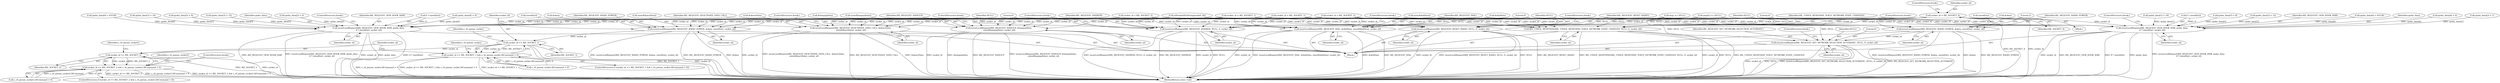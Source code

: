 digraph "0_Android_cd5f15f588a5d27e99ba12f057245bfe507f8c42@API" {
"1000359" [label="(Call,socket_id = RIL_SOCKET_4)"];
"1000377" [label="(Call,issueLocalRequest(RIL_REQUEST_RESET_RADIO, NULL, 0, socket_id))"];
"1000389" [label="(Call,issueLocalRequest(RIL_REQUEST_RADIO_POWER, &data, sizeof(int), socket_id))"];
"1000398" [label="(Call,socket_id == RIL_SOCKET_1)"];
"1000397" [label="(Call,socket_id == RIL_SOCKET_1 && s_ril_param_socket.fdCommand > 0)"];
"1000420" [label="(Call,socket_id == RIL_SOCKET_2)"];
"1000419" [label="(Call,socket_id == RIL_SOCKET_2 && s_ril_param_socket2.fdCommand > 0)"];
"1000443" [label="(Call,RIL_UNSOL_RESPONSE(RIL_UNSOL_RESPONSE_VOICE_NETWORK_STATE_CHANGED, NULL, 0, socket_id))"];
"1000482" [label="(Call,issueLocalRequest(RIL_REQUEST_OEM_HOOK_RAW, qxdm_data,\n 6 * sizeof(int), socket_id))"];
"1000524" [label="(Call,issueLocalRequest(RIL_REQUEST_OEM_HOOK_RAW, qxdm_data,\n 6 * sizeof(int), socket_id))"];
"1000539" [label="(Call,issueLocalRequest(RIL_REQUEST_RADIO_POWER, &data, sizeof(int), socket_id))"];
"1000548" [label="(Call,issueLocalRequest(RIL_REQUEST_SET_NETWORK_SELECTION_AUTOMATIC, NULL, 0, socket_id))"];
"1000557" [label="(Call,issueLocalRequest(RIL_REQUEST_DEACTIVATE_DATA_CALL, &deactData,\n sizeof(deactData), socket_id))"];
"1000596" [label="(Call,issueLocalRequest(RIL_REQUEST_DIAL, &dialData, sizeof(dialData), socket_id))"];
"1000607" [label="(Call,issueLocalRequest(RIL_REQUEST_ANSWER, NULL, 0, socket_id))"];
"1000616" [label="(Call,issueLocalRequest(RIL_REQUEST_HANGUP, &hangupData,\n sizeof(hangupData), socket_id))"];
"1000596" [label="(Call,issueLocalRequest(RIL_REQUEST_DIAL, &dialData, sizeof(dialData), socket_id))"];
"1000541" [label="(Call,&data)"];
"1000603" [label="(ControlStructure,break;)"];
"1000482" [label="(Call,issueLocalRequest(RIL_REQUEST_OEM_HOOK_RAW, qxdm_data,\n 6 * sizeof(int), socket_id))"];
"1000494" [label="(Call,qxdm_data[0] = 65536)"];
"1000452" [label="(Call,qxdm_data[0] = 65536)"];
"1000547" [label="(Literal,2)"];
"1000484" [label="(Identifier,qxdm_data)"];
"1000489" [label="(Identifier,socket_id)"];
"1000344" [label="(Call,socket_id = RIL_SOCKET_1)"];
"1000540" [label="(Identifier,RIL_REQUEST_RADIO_POWER)"];
"1000524" [label="(Call,issueLocalRequest(RIL_REQUEST_OEM_HOOK_RAW, qxdm_data,\n 6 * sizeof(int), socket_id))"];
"1000543" [label="(Call,sizeof(int))"];
"1000602" [label="(Identifier,socket_id)"];
"1000545" [label="(Identifier,socket_id)"];
"1000609" [label="(Identifier,NULL)"];
"1000499" [label="(Call,qxdm_data[1] = 16)"];
"1000618" [label="(Call,&hangupData)"];
"1000612" [label="(ControlStructure,break;)"];
"1000472" [label="(Call,qxdm_data[4] = 0)"];
"1000422" [label="(Identifier,RIL_SOCKET_2)"];
"1000620" [label="(Call,sizeof(hangupData))"];
"1000561" [label="(Call,sizeof(deactData))"];
"1000550" [label="(Identifier,NULL)"];
"1000616" [label="(Call,issueLocalRequest(RIL_REQUEST_HANGUP, &hangupData,\n sizeof(hangupData), socket_id))"];
"1000381" [label="(Identifier,socket_id)"];
"1000146" [label="(Call,rilSocketIdToString(socket_id))"];
"1000377" [label="(Call,issueLocalRequest(RIL_REQUEST_RESET_RADIO, NULL, 0, socket_id))"];
"1000445" [label="(Identifier,NULL)"];
"1000403" [label="(Identifier,s_ril_param_socket)"];
"1000393" [label="(Call,sizeof(int))"];
"1000446" [label="(Literal,0)"];
"1000398" [label="(Call,socket_id == RIL_SOCKET_1)"];
"1000419" [label="(Call,socket_id == RIL_SOCKET_2 && s_ril_param_socket2.fdCommand > 0)"];
"1000519" [label="(Call,qxdm_data[5] = 8)"];
"1000509" [label="(Call,qxdm_data[3] = 32)"];
"1000203" [label="(Call,args == NULL)"];
"1000551" [label="(Literal,0)"];
"1000462" [label="(Call,qxdm_data[2] = 1)"];
"1000633" [label="(MethodReturn,static void)"];
"1000607" [label="(Call,issueLocalRequest(RIL_REQUEST_ANSWER, NULL, 0, socket_id))"];
"1000617" [label="(Identifier,RIL_REQUEST_HANGUP)"];
"1000490" [label="(ControlStructure,break;)"];
"1000600" [label="(Call,sizeof(dialData))"];
"1000526" [label="(Identifier,qxdm_data)"];
"1000504" [label="(Call,qxdm_data[2] = 0)"];
"1000611" [label="(Identifier,socket_id)"];
"1000532" [label="(ControlStructure,break;)"];
"1000389" [label="(Call,issueLocalRequest(RIL_REQUEST_RADIO_POWER, &data, sizeof(int), socket_id))"];
"1000397" [label="(Call,socket_id == RIL_SOCKET_1 && s_ril_param_socket.fdCommand > 0)"];
"1000558" [label="(Identifier,RIL_REQUEST_DEACTIVATE_DATA_CALL)"];
"1000380" [label="(Literal,0)"];
"1000395" [label="(Identifier,socket_id)"];
"1000563" [label="(Identifier,socket_id)"];
"1000457" [label="(Call,qxdm_data[1] = 16)"];
"1000444" [label="(Identifier,RIL_UNSOL_RESPONSE_VOICE_NETWORK_STATE_CHANGED)"];
"1000622" [label="(Identifier,socket_id)"];
"1000364" [label="(Call,socket_id = RIL_SOCKET_1)"];
"1000418" [label="(ControlStructure,if (socket_id == RIL_SOCKET_2 && s_ril_param_socket2.fdCommand > 0))"];
"1000362" [label="(ControlStructure,break;)"];
"1000379" [label="(Identifier,NULL)"];
"1000400" [label="(Identifier,RIL_SOCKET_1)"];
"1000391" [label="(Call,&data)"];
"1000549" [label="(Identifier,RIL_REQUEST_SET_NETWORK_SELECTION_AUTOMATIC)"];
"1000548" [label="(Call,issueLocalRequest(RIL_REQUEST_SET_NETWORK_SELECTION_AUTOMATIC, NULL, 0, socket_id))"];
"1000539" [label="(Call,issueLocalRequest(RIL_REQUEST_RADIO_POWER, &data, sizeof(int), socket_id))"];
"1000623" [label="(ControlStructure,break;)"];
"1000360" [label="(Identifier,socket_id)"];
"1000423" [label="(Call,s_ril_param_socket2.fdCommand > 0)"];
"1000420" [label="(Call,socket_id == RIL_SOCKET_2)"];
"1000431" [label="(Identifier,s_ril_param_socket2)"];
"1000382" [label="(ControlStructure,break;)"];
"1000399" [label="(Identifier,socket_id)"];
"1000608" [label="(Identifier,RIL_REQUEST_ANSWER)"];
"1000390" [label="(Identifier,RIL_REQUEST_RADIO_POWER)"];
"1000349" [label="(Call,socket_id = RIL_SOCKET_2)"];
"1000531" [label="(Identifier,socket_id)"];
"1000401" [label="(Call,s_ril_param_socket.fdCommand > 0)"];
"1000597" [label="(Identifier,RIL_REQUEST_DIAL)"];
"1000373" [label="(Block,)"];
"1000525" [label="(Identifier,RIL_REQUEST_OEM_HOOK_RAW)"];
"1000559" [label="(Call,&deactData)"];
"1000598" [label="(Call,&dialData)"];
"1000274" [label="(Call,args[i] == NULL)"];
"1000485" [label="(Call,6 * sizeof(int))"];
"1000448" [label="(ControlStructure,break;)"];
"1000553" [label="(ControlStructure,break;)"];
"1000527" [label="(Call,6 * sizeof(int))"];
"1000514" [label="(Call,qxdm_data[4] = 0)"];
"1000361" [label="(Identifier,RIL_SOCKET_4)"];
"1000564" [label="(ControlStructure,break;)"];
"1000354" [label="(Call,socket_id = RIL_SOCKET_3)"];
"1000425" [label="(Identifier,s_ril_param_socket2)"];
"1000447" [label="(Identifier,socket_id)"];
"1000342" [label="(Block,)"];
"1000610" [label="(Literal,0)"];
"1000557" [label="(Call,issueLocalRequest(RIL_REQUEST_DEACTIVATE_DATA_CALL, &deactData,\n sizeof(deactData), socket_id))"];
"1000477" [label="(Call,qxdm_data[5] = 8)"];
"1000396" [label="(ControlStructure,if (socket_id == RIL_SOCKET_1 && s_ril_param_socket.fdCommand > 0))"];
"1000467" [label="(Call,qxdm_data[3] = 32)"];
"1000483" [label="(Identifier,RIL_REQUEST_OEM_HOOK_RAW)"];
"1000552" [label="(Identifier,socket_id)"];
"1000359" [label="(Call,socket_id = RIL_SOCKET_4)"];
"1000439" [label="(ControlStructure,break;)"];
"1000378" [label="(Identifier,RIL_REQUEST_RESET_RADIO)"];
"1000409" [label="(Identifier,s_ril_param_socket)"];
"1000421" [label="(Identifier,socket_id)"];
"1000443" [label="(Call,RIL_UNSOL_RESPONSE(RIL_UNSOL_RESPONSE_VOICE_NETWORK_STATE_CHANGED, NULL, 0, socket_id))"];
"1000359" -> "1000342"  [label="AST: "];
"1000359" -> "1000361"  [label="CFG: "];
"1000360" -> "1000359"  [label="AST: "];
"1000361" -> "1000359"  [label="AST: "];
"1000362" -> "1000359"  [label="CFG: "];
"1000359" -> "1000633"  [label="DDG: RIL_SOCKET_4"];
"1000359" -> "1000633"  [label="DDG: socket_id"];
"1000359" -> "1000377"  [label="DDG: socket_id"];
"1000359" -> "1000389"  [label="DDG: socket_id"];
"1000359" -> "1000443"  [label="DDG: socket_id"];
"1000359" -> "1000482"  [label="DDG: socket_id"];
"1000359" -> "1000524"  [label="DDG: socket_id"];
"1000359" -> "1000539"  [label="DDG: socket_id"];
"1000359" -> "1000557"  [label="DDG: socket_id"];
"1000359" -> "1000596"  [label="DDG: socket_id"];
"1000359" -> "1000607"  [label="DDG: socket_id"];
"1000359" -> "1000616"  [label="DDG: socket_id"];
"1000377" -> "1000373"  [label="AST: "];
"1000377" -> "1000381"  [label="CFG: "];
"1000378" -> "1000377"  [label="AST: "];
"1000379" -> "1000377"  [label="AST: "];
"1000380" -> "1000377"  [label="AST: "];
"1000381" -> "1000377"  [label="AST: "];
"1000382" -> "1000377"  [label="CFG: "];
"1000377" -> "1000633"  [label="DDG: issueLocalRequest(RIL_REQUEST_RESET_RADIO, NULL, 0, socket_id)"];
"1000377" -> "1000633"  [label="DDG: NULL"];
"1000377" -> "1000633"  [label="DDG: RIL_REQUEST_RESET_RADIO"];
"1000377" -> "1000633"  [label="DDG: socket_id"];
"1000274" -> "1000377"  [label="DDG: NULL"];
"1000203" -> "1000377"  [label="DDG: NULL"];
"1000364" -> "1000377"  [label="DDG: socket_id"];
"1000349" -> "1000377"  [label="DDG: socket_id"];
"1000344" -> "1000377"  [label="DDG: socket_id"];
"1000146" -> "1000377"  [label="DDG: socket_id"];
"1000354" -> "1000377"  [label="DDG: socket_id"];
"1000389" -> "1000373"  [label="AST: "];
"1000389" -> "1000395"  [label="CFG: "];
"1000390" -> "1000389"  [label="AST: "];
"1000391" -> "1000389"  [label="AST: "];
"1000393" -> "1000389"  [label="AST: "];
"1000395" -> "1000389"  [label="AST: "];
"1000399" -> "1000389"  [label="CFG: "];
"1000389" -> "1000633"  [label="DDG: issueLocalRequest(RIL_REQUEST_RADIO_POWER, &data, sizeof(int), socket_id)"];
"1000389" -> "1000633"  [label="DDG: RIL_REQUEST_RADIO_POWER"];
"1000389" -> "1000633"  [label="DDG: &data"];
"1000364" -> "1000389"  [label="DDG: socket_id"];
"1000349" -> "1000389"  [label="DDG: socket_id"];
"1000344" -> "1000389"  [label="DDG: socket_id"];
"1000146" -> "1000389"  [label="DDG: socket_id"];
"1000354" -> "1000389"  [label="DDG: socket_id"];
"1000389" -> "1000398"  [label="DDG: socket_id"];
"1000398" -> "1000397"  [label="AST: "];
"1000398" -> "1000400"  [label="CFG: "];
"1000399" -> "1000398"  [label="AST: "];
"1000400" -> "1000398"  [label="AST: "];
"1000403" -> "1000398"  [label="CFG: "];
"1000397" -> "1000398"  [label="CFG: "];
"1000398" -> "1000633"  [label="DDG: RIL_SOCKET_1"];
"1000398" -> "1000633"  [label="DDG: socket_id"];
"1000398" -> "1000397"  [label="DDG: socket_id"];
"1000398" -> "1000397"  [label="DDG: RIL_SOCKET_1"];
"1000398" -> "1000420"  [label="DDG: socket_id"];
"1000397" -> "1000396"  [label="AST: "];
"1000397" -> "1000401"  [label="CFG: "];
"1000401" -> "1000397"  [label="AST: "];
"1000409" -> "1000397"  [label="CFG: "];
"1000421" -> "1000397"  [label="CFG: "];
"1000397" -> "1000633"  [label="DDG: socket_id == RIL_SOCKET_1 && s_ril_param_socket.fdCommand > 0"];
"1000397" -> "1000633"  [label="DDG: socket_id == RIL_SOCKET_1"];
"1000397" -> "1000633"  [label="DDG: s_ril_param_socket.fdCommand > 0"];
"1000401" -> "1000397"  [label="DDG: s_ril_param_socket.fdCommand"];
"1000401" -> "1000397"  [label="DDG: 0"];
"1000420" -> "1000419"  [label="AST: "];
"1000420" -> "1000422"  [label="CFG: "];
"1000421" -> "1000420"  [label="AST: "];
"1000422" -> "1000420"  [label="AST: "];
"1000425" -> "1000420"  [label="CFG: "];
"1000419" -> "1000420"  [label="CFG: "];
"1000420" -> "1000633"  [label="DDG: RIL_SOCKET_2"];
"1000420" -> "1000633"  [label="DDG: socket_id"];
"1000420" -> "1000419"  [label="DDG: socket_id"];
"1000420" -> "1000419"  [label="DDG: RIL_SOCKET_2"];
"1000419" -> "1000418"  [label="AST: "];
"1000419" -> "1000423"  [label="CFG: "];
"1000423" -> "1000419"  [label="AST: "];
"1000431" -> "1000419"  [label="CFG: "];
"1000439" -> "1000419"  [label="CFG: "];
"1000419" -> "1000633"  [label="DDG: socket_id == RIL_SOCKET_2"];
"1000419" -> "1000633"  [label="DDG: s_ril_param_socket2.fdCommand > 0"];
"1000419" -> "1000633"  [label="DDG: socket_id == RIL_SOCKET_2 && s_ril_param_socket2.fdCommand > 0"];
"1000423" -> "1000419"  [label="DDG: s_ril_param_socket2.fdCommand"];
"1000423" -> "1000419"  [label="DDG: 0"];
"1000443" -> "1000373"  [label="AST: "];
"1000443" -> "1000447"  [label="CFG: "];
"1000444" -> "1000443"  [label="AST: "];
"1000445" -> "1000443"  [label="AST: "];
"1000446" -> "1000443"  [label="AST: "];
"1000447" -> "1000443"  [label="AST: "];
"1000448" -> "1000443"  [label="CFG: "];
"1000443" -> "1000633"  [label="DDG: RIL_UNSOL_RESPONSE(RIL_UNSOL_RESPONSE_VOICE_NETWORK_STATE_CHANGED, NULL, 0, socket_id)"];
"1000443" -> "1000633"  [label="DDG: socket_id"];
"1000443" -> "1000633"  [label="DDG: NULL"];
"1000443" -> "1000633"  [label="DDG: RIL_UNSOL_RESPONSE_VOICE_NETWORK_STATE_CHANGED"];
"1000274" -> "1000443"  [label="DDG: NULL"];
"1000203" -> "1000443"  [label="DDG: NULL"];
"1000364" -> "1000443"  [label="DDG: socket_id"];
"1000349" -> "1000443"  [label="DDG: socket_id"];
"1000344" -> "1000443"  [label="DDG: socket_id"];
"1000146" -> "1000443"  [label="DDG: socket_id"];
"1000354" -> "1000443"  [label="DDG: socket_id"];
"1000482" -> "1000373"  [label="AST: "];
"1000482" -> "1000489"  [label="CFG: "];
"1000483" -> "1000482"  [label="AST: "];
"1000484" -> "1000482"  [label="AST: "];
"1000485" -> "1000482"  [label="AST: "];
"1000489" -> "1000482"  [label="AST: "];
"1000490" -> "1000482"  [label="CFG: "];
"1000482" -> "1000633"  [label="DDG: socket_id"];
"1000482" -> "1000633"  [label="DDG: RIL_REQUEST_OEM_HOOK_RAW"];
"1000482" -> "1000633"  [label="DDG: 6 * sizeof(int)"];
"1000482" -> "1000633"  [label="DDG: qxdm_data"];
"1000482" -> "1000633"  [label="DDG: issueLocalRequest(RIL_REQUEST_OEM_HOOK_RAW, qxdm_data,\n 6 * sizeof(int), socket_id)"];
"1000467" -> "1000482"  [label="DDG: qxdm_data[3]"];
"1000462" -> "1000482"  [label="DDG: qxdm_data[2]"];
"1000452" -> "1000482"  [label="DDG: qxdm_data[0]"];
"1000472" -> "1000482"  [label="DDG: qxdm_data[4]"];
"1000457" -> "1000482"  [label="DDG: qxdm_data[1]"];
"1000477" -> "1000482"  [label="DDG: qxdm_data[5]"];
"1000485" -> "1000482"  [label="DDG: 6"];
"1000364" -> "1000482"  [label="DDG: socket_id"];
"1000349" -> "1000482"  [label="DDG: socket_id"];
"1000344" -> "1000482"  [label="DDG: socket_id"];
"1000146" -> "1000482"  [label="DDG: socket_id"];
"1000354" -> "1000482"  [label="DDG: socket_id"];
"1000524" -> "1000373"  [label="AST: "];
"1000524" -> "1000531"  [label="CFG: "];
"1000525" -> "1000524"  [label="AST: "];
"1000526" -> "1000524"  [label="AST: "];
"1000527" -> "1000524"  [label="AST: "];
"1000531" -> "1000524"  [label="AST: "];
"1000532" -> "1000524"  [label="CFG: "];
"1000524" -> "1000633"  [label="DDG: RIL_REQUEST_OEM_HOOK_RAW"];
"1000524" -> "1000633"  [label="DDG: issueLocalRequest(RIL_REQUEST_OEM_HOOK_RAW, qxdm_data,\n 6 * sizeof(int), socket_id)"];
"1000524" -> "1000633"  [label="DDG: socket_id"];
"1000524" -> "1000633"  [label="DDG: qxdm_data"];
"1000524" -> "1000633"  [label="DDG: 6 * sizeof(int)"];
"1000519" -> "1000524"  [label="DDG: qxdm_data[5]"];
"1000514" -> "1000524"  [label="DDG: qxdm_data[4]"];
"1000494" -> "1000524"  [label="DDG: qxdm_data[0]"];
"1000499" -> "1000524"  [label="DDG: qxdm_data[1]"];
"1000504" -> "1000524"  [label="DDG: qxdm_data[2]"];
"1000509" -> "1000524"  [label="DDG: qxdm_data[3]"];
"1000527" -> "1000524"  [label="DDG: 6"];
"1000364" -> "1000524"  [label="DDG: socket_id"];
"1000349" -> "1000524"  [label="DDG: socket_id"];
"1000344" -> "1000524"  [label="DDG: socket_id"];
"1000146" -> "1000524"  [label="DDG: socket_id"];
"1000354" -> "1000524"  [label="DDG: socket_id"];
"1000539" -> "1000373"  [label="AST: "];
"1000539" -> "1000545"  [label="CFG: "];
"1000540" -> "1000539"  [label="AST: "];
"1000541" -> "1000539"  [label="AST: "];
"1000543" -> "1000539"  [label="AST: "];
"1000545" -> "1000539"  [label="AST: "];
"1000547" -> "1000539"  [label="CFG: "];
"1000539" -> "1000633"  [label="DDG: RIL_REQUEST_RADIO_POWER"];
"1000539" -> "1000633"  [label="DDG: issueLocalRequest(RIL_REQUEST_RADIO_POWER, &data, sizeof(int), socket_id)"];
"1000539" -> "1000633"  [label="DDG: &data"];
"1000364" -> "1000539"  [label="DDG: socket_id"];
"1000349" -> "1000539"  [label="DDG: socket_id"];
"1000344" -> "1000539"  [label="DDG: socket_id"];
"1000146" -> "1000539"  [label="DDG: socket_id"];
"1000354" -> "1000539"  [label="DDG: socket_id"];
"1000539" -> "1000548"  [label="DDG: socket_id"];
"1000548" -> "1000373"  [label="AST: "];
"1000548" -> "1000552"  [label="CFG: "];
"1000549" -> "1000548"  [label="AST: "];
"1000550" -> "1000548"  [label="AST: "];
"1000551" -> "1000548"  [label="AST: "];
"1000552" -> "1000548"  [label="AST: "];
"1000553" -> "1000548"  [label="CFG: "];
"1000548" -> "1000633"  [label="DDG: NULL"];
"1000548" -> "1000633"  [label="DDG: issueLocalRequest(RIL_REQUEST_SET_NETWORK_SELECTION_AUTOMATIC, NULL, 0, socket_id)"];
"1000548" -> "1000633"  [label="DDG: RIL_REQUEST_SET_NETWORK_SELECTION_AUTOMATIC"];
"1000548" -> "1000633"  [label="DDG: socket_id"];
"1000274" -> "1000548"  [label="DDG: NULL"];
"1000203" -> "1000548"  [label="DDG: NULL"];
"1000557" -> "1000373"  [label="AST: "];
"1000557" -> "1000563"  [label="CFG: "];
"1000558" -> "1000557"  [label="AST: "];
"1000559" -> "1000557"  [label="AST: "];
"1000561" -> "1000557"  [label="AST: "];
"1000563" -> "1000557"  [label="AST: "];
"1000564" -> "1000557"  [label="CFG: "];
"1000557" -> "1000633"  [label="DDG: socket_id"];
"1000557" -> "1000633"  [label="DDG: issueLocalRequest(RIL_REQUEST_DEACTIVATE_DATA_CALL, &deactData,\n sizeof(deactData), socket_id)"];
"1000557" -> "1000633"  [label="DDG: RIL_REQUEST_DEACTIVATE_DATA_CALL"];
"1000557" -> "1000633"  [label="DDG: &deactData"];
"1000364" -> "1000557"  [label="DDG: socket_id"];
"1000349" -> "1000557"  [label="DDG: socket_id"];
"1000344" -> "1000557"  [label="DDG: socket_id"];
"1000146" -> "1000557"  [label="DDG: socket_id"];
"1000354" -> "1000557"  [label="DDG: socket_id"];
"1000596" -> "1000373"  [label="AST: "];
"1000596" -> "1000602"  [label="CFG: "];
"1000597" -> "1000596"  [label="AST: "];
"1000598" -> "1000596"  [label="AST: "];
"1000600" -> "1000596"  [label="AST: "];
"1000602" -> "1000596"  [label="AST: "];
"1000603" -> "1000596"  [label="CFG: "];
"1000596" -> "1000633"  [label="DDG: &dialData"];
"1000596" -> "1000633"  [label="DDG: RIL_REQUEST_DIAL"];
"1000596" -> "1000633"  [label="DDG: socket_id"];
"1000596" -> "1000633"  [label="DDG: issueLocalRequest(RIL_REQUEST_DIAL, &dialData, sizeof(dialData), socket_id)"];
"1000364" -> "1000596"  [label="DDG: socket_id"];
"1000349" -> "1000596"  [label="DDG: socket_id"];
"1000344" -> "1000596"  [label="DDG: socket_id"];
"1000146" -> "1000596"  [label="DDG: socket_id"];
"1000354" -> "1000596"  [label="DDG: socket_id"];
"1000607" -> "1000373"  [label="AST: "];
"1000607" -> "1000611"  [label="CFG: "];
"1000608" -> "1000607"  [label="AST: "];
"1000609" -> "1000607"  [label="AST: "];
"1000610" -> "1000607"  [label="AST: "];
"1000611" -> "1000607"  [label="AST: "];
"1000612" -> "1000607"  [label="CFG: "];
"1000607" -> "1000633"  [label="DDG: issueLocalRequest(RIL_REQUEST_ANSWER, NULL, 0, socket_id)"];
"1000607" -> "1000633"  [label="DDG: RIL_REQUEST_ANSWER"];
"1000607" -> "1000633"  [label="DDG: socket_id"];
"1000607" -> "1000633"  [label="DDG: NULL"];
"1000274" -> "1000607"  [label="DDG: NULL"];
"1000203" -> "1000607"  [label="DDG: NULL"];
"1000364" -> "1000607"  [label="DDG: socket_id"];
"1000349" -> "1000607"  [label="DDG: socket_id"];
"1000344" -> "1000607"  [label="DDG: socket_id"];
"1000146" -> "1000607"  [label="DDG: socket_id"];
"1000354" -> "1000607"  [label="DDG: socket_id"];
"1000616" -> "1000373"  [label="AST: "];
"1000616" -> "1000622"  [label="CFG: "];
"1000617" -> "1000616"  [label="AST: "];
"1000618" -> "1000616"  [label="AST: "];
"1000620" -> "1000616"  [label="AST: "];
"1000622" -> "1000616"  [label="AST: "];
"1000623" -> "1000616"  [label="CFG: "];
"1000616" -> "1000633"  [label="DDG: socket_id"];
"1000616" -> "1000633"  [label="DDG: &hangupData"];
"1000616" -> "1000633"  [label="DDG: RIL_REQUEST_HANGUP"];
"1000616" -> "1000633"  [label="DDG: issueLocalRequest(RIL_REQUEST_HANGUP, &hangupData,\n sizeof(hangupData), socket_id)"];
"1000364" -> "1000616"  [label="DDG: socket_id"];
"1000349" -> "1000616"  [label="DDG: socket_id"];
"1000344" -> "1000616"  [label="DDG: socket_id"];
"1000146" -> "1000616"  [label="DDG: socket_id"];
"1000354" -> "1000616"  [label="DDG: socket_id"];
}
